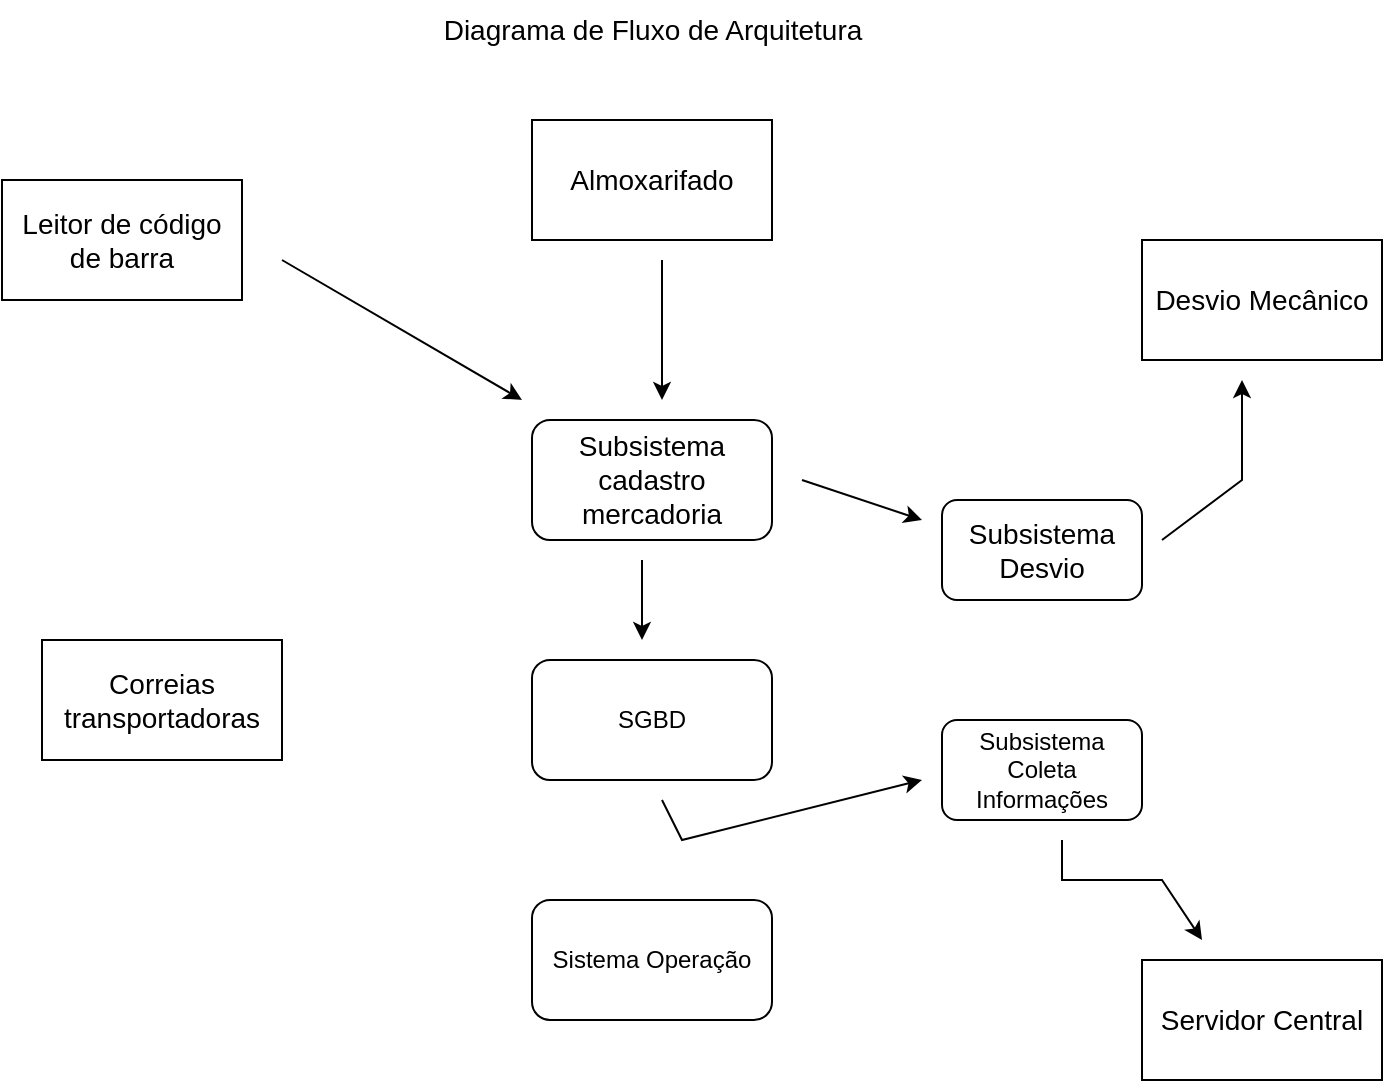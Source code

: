 <mxfile version="20.3.0" type="github">
  <diagram id="8rSlENMTO-s8BKYMpSTT" name="Página-1">
    <mxGraphModel dx="1093" dy="604" grid="1" gridSize="10" guides="1" tooltips="1" connect="1" arrows="1" fold="1" page="1" pageScale="1" pageWidth="827" pageHeight="1169" math="0" shadow="0">
      <root>
        <mxCell id="0" />
        <mxCell id="1" parent="0" />
        <mxCell id="c_VJCt0wwETrRURnNCNG-3" value="Almoxarifado" style="rounded=0;whiteSpace=wrap;html=1;fontSize=14;" vertex="1" parent="1">
          <mxGeometry x="315" y="80" width="120" height="60" as="geometry" />
        </mxCell>
        <mxCell id="c_VJCt0wwETrRURnNCNG-4" value="Diagrama de Fluxo de Arquitetura" style="text;html=1;align=center;verticalAlign=middle;resizable=0;points=[];autosize=1;strokeColor=none;fillColor=none;fontSize=14;" vertex="1" parent="1">
          <mxGeometry x="260" y="20" width="230" height="30" as="geometry" />
        </mxCell>
        <mxCell id="c_VJCt0wwETrRURnNCNG-5" value="Leitor de código de barra" style="rounded=0;whiteSpace=wrap;html=1;fontSize=14;" vertex="1" parent="1">
          <mxGeometry x="50" y="110" width="120" height="60" as="geometry" />
        </mxCell>
        <mxCell id="c_VJCt0wwETrRURnNCNG-6" value="Desvio Mecânico" style="rounded=0;whiteSpace=wrap;html=1;fontSize=14;" vertex="1" parent="1">
          <mxGeometry x="620" y="140" width="120" height="60" as="geometry" />
        </mxCell>
        <mxCell id="c_VJCt0wwETrRURnNCNG-7" value="Correias transportadoras" style="rounded=0;whiteSpace=wrap;html=1;fontSize=14;" vertex="1" parent="1">
          <mxGeometry x="70" y="340" width="120" height="60" as="geometry" />
        </mxCell>
        <mxCell id="c_VJCt0wwETrRURnNCNG-8" value="Servidor Central" style="rounded=0;whiteSpace=wrap;html=1;fontSize=14;" vertex="1" parent="1">
          <mxGeometry x="620" y="500" width="120" height="60" as="geometry" />
        </mxCell>
        <mxCell id="c_VJCt0wwETrRURnNCNG-9" value="Subsistema cadastro mercadoria" style="rounded=1;whiteSpace=wrap;html=1;fontSize=14;" vertex="1" parent="1">
          <mxGeometry x="315" y="230" width="120" height="60" as="geometry" />
        </mxCell>
        <mxCell id="c_VJCt0wwETrRURnNCNG-10" value="Subsistema Desvio" style="rounded=1;whiteSpace=wrap;html=1;fontSize=14;" vertex="1" parent="1">
          <mxGeometry x="520" y="270" width="100" height="50" as="geometry" />
        </mxCell>
        <mxCell id="c_VJCt0wwETrRURnNCNG-13" value="SGBD" style="rounded=1;whiteSpace=wrap;html=1;" vertex="1" parent="1">
          <mxGeometry x="315" y="350" width="120" height="60" as="geometry" />
        </mxCell>
        <mxCell id="c_VJCt0wwETrRURnNCNG-14" value="Sistema Operação" style="rounded=1;whiteSpace=wrap;html=1;" vertex="1" parent="1">
          <mxGeometry x="315" y="470" width="120" height="60" as="geometry" />
        </mxCell>
        <mxCell id="c_VJCt0wwETrRURnNCNG-15" value="Subsistema Coleta Informações" style="rounded=1;whiteSpace=wrap;html=1;" vertex="1" parent="1">
          <mxGeometry x="520" y="380" width="100" height="50" as="geometry" />
        </mxCell>
        <mxCell id="c_VJCt0wwETrRURnNCNG-16" value="" style="endArrow=classic;html=1;rounded=0;" edge="1" parent="1">
          <mxGeometry width="50" height="50" relative="1" as="geometry">
            <mxPoint x="380" y="150" as="sourcePoint" />
            <mxPoint x="380" y="220" as="targetPoint" />
          </mxGeometry>
        </mxCell>
        <mxCell id="c_VJCt0wwETrRURnNCNG-17" value="" style="endArrow=classic;html=1;rounded=0;" edge="1" parent="1">
          <mxGeometry width="50" height="50" relative="1" as="geometry">
            <mxPoint x="370" y="300" as="sourcePoint" />
            <mxPoint x="370" y="340" as="targetPoint" />
          </mxGeometry>
        </mxCell>
        <mxCell id="c_VJCt0wwETrRURnNCNG-18" value="" style="endArrow=classic;html=1;rounded=0;" edge="1" parent="1">
          <mxGeometry width="50" height="50" relative="1" as="geometry">
            <mxPoint x="190" y="150" as="sourcePoint" />
            <mxPoint x="310" y="220" as="targetPoint" />
          </mxGeometry>
        </mxCell>
        <mxCell id="c_VJCt0wwETrRURnNCNG-20" value="" style="endArrow=classic;html=1;rounded=0;" edge="1" parent="1">
          <mxGeometry width="50" height="50" relative="1" as="geometry">
            <mxPoint x="380" y="420" as="sourcePoint" />
            <mxPoint x="510" y="410" as="targetPoint" />
            <Array as="points">
              <mxPoint x="390" y="440" />
            </Array>
          </mxGeometry>
        </mxCell>
        <mxCell id="c_VJCt0wwETrRURnNCNG-21" value="" style="endArrow=classic;html=1;rounded=0;" edge="1" parent="1">
          <mxGeometry width="50" height="50" relative="1" as="geometry">
            <mxPoint x="450" y="260" as="sourcePoint" />
            <mxPoint x="510" y="280" as="targetPoint" />
          </mxGeometry>
        </mxCell>
        <mxCell id="c_VJCt0wwETrRURnNCNG-22" value="" style="endArrow=classic;html=1;rounded=0;" edge="1" parent="1">
          <mxGeometry width="50" height="50" relative="1" as="geometry">
            <mxPoint x="630" y="290" as="sourcePoint" />
            <mxPoint x="670" y="210" as="targetPoint" />
            <Array as="points">
              <mxPoint x="670" y="260" />
            </Array>
          </mxGeometry>
        </mxCell>
        <mxCell id="c_VJCt0wwETrRURnNCNG-23" value="" style="endArrow=classic;html=1;rounded=0;" edge="1" parent="1">
          <mxGeometry width="50" height="50" relative="1" as="geometry">
            <mxPoint x="580" y="440" as="sourcePoint" />
            <mxPoint x="650" y="490" as="targetPoint" />
            <Array as="points">
              <mxPoint x="580" y="460" />
              <mxPoint x="630" y="460" />
            </Array>
          </mxGeometry>
        </mxCell>
      </root>
    </mxGraphModel>
  </diagram>
</mxfile>
